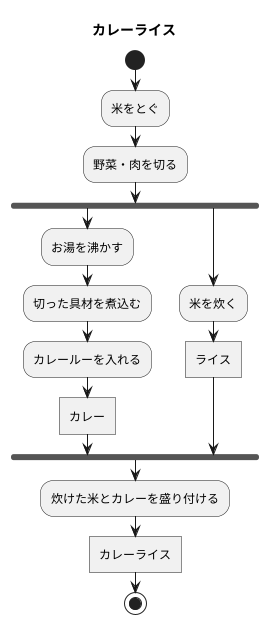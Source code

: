 @startuml カレーライス
title カレーライス
start
    :米をとぐ;
    :野菜・肉を切る;
fork 
    :お湯を沸かす; 
    :切った具材を煮込む;
    :カレールーを入れる;
    :カレー]
fork again
    :米を炊く;
    :ライス]
end fork
    :炊けた米とカレーを盛り付ける;
    :カレーライス]
stop
@enduml
